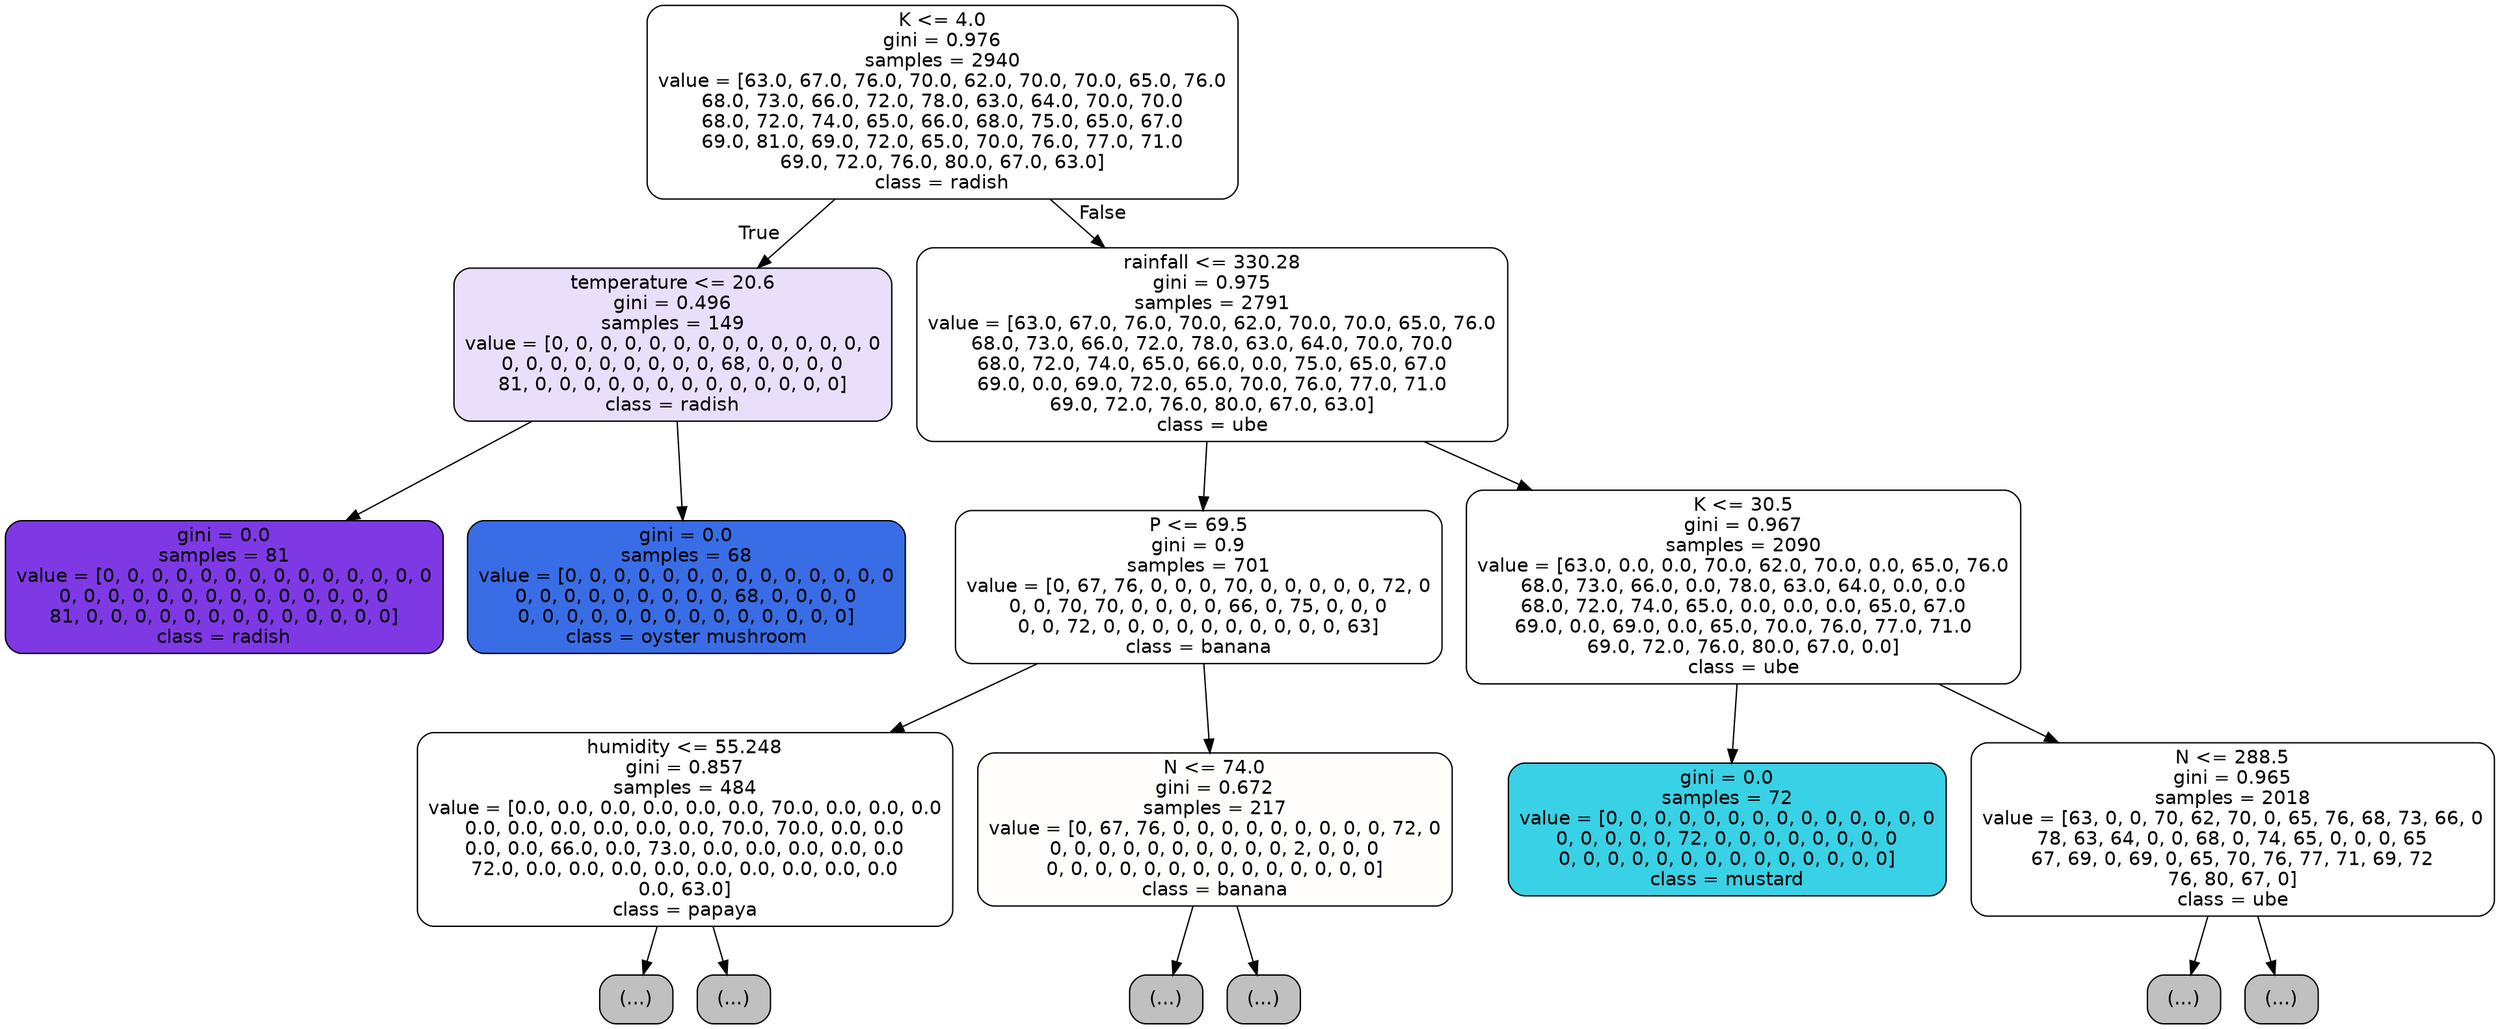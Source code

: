 digraph Tree {
node [shape=box, style="filled, rounded", color="black", fontname="helvetica"] ;
edge [fontname="helvetica"] ;
0 [label="K <= 4.0\ngini = 0.976\nsamples = 2940\nvalue = [63.0, 67.0, 76.0, 70.0, 62.0, 70.0, 70.0, 65.0, 76.0\n68.0, 73.0, 66.0, 72.0, 78.0, 63.0, 64.0, 70.0, 70.0\n68.0, 72.0, 74.0, 65.0, 66.0, 68.0, 75.0, 65.0, 67.0\n69.0, 81.0, 69.0, 72.0, 65.0, 70.0, 76.0, 77.0, 71.0\n69.0, 72.0, 76.0, 80.0, 67.0, 63.0]\nclass = radish", fillcolor="#ffffff"] ;
1 [label="temperature <= 20.6\ngini = 0.496\nsamples = 149\nvalue = [0, 0, 0, 0, 0, 0, 0, 0, 0, 0, 0, 0, 0, 0\n0, 0, 0, 0, 0, 0, 0, 0, 0, 68, 0, 0, 0, 0\n81, 0, 0, 0, 0, 0, 0, 0, 0, 0, 0, 0, 0, 0]\nclass = radish", fillcolor="#eadffb"] ;
0 -> 1 [labeldistance=2.5, labelangle=45, headlabel="True"] ;
2 [label="gini = 0.0\nsamples = 81\nvalue = [0, 0, 0, 0, 0, 0, 0, 0, 0, 0, 0, 0, 0, 0\n0, 0, 0, 0, 0, 0, 0, 0, 0, 0, 0, 0, 0, 0\n81, 0, 0, 0, 0, 0, 0, 0, 0, 0, 0, 0, 0, 0]\nclass = radish", fillcolor="#7e39e5"] ;
1 -> 2 ;
3 [label="gini = 0.0\nsamples = 68\nvalue = [0, 0, 0, 0, 0, 0, 0, 0, 0, 0, 0, 0, 0, 0\n0, 0, 0, 0, 0, 0, 0, 0, 0, 68, 0, 0, 0, 0\n0, 0, 0, 0, 0, 0, 0, 0, 0, 0, 0, 0, 0, 0]\nclass = oyster mushroom", fillcolor="#396de5"] ;
1 -> 3 ;
4 [label="rainfall <= 330.28\ngini = 0.975\nsamples = 2791\nvalue = [63.0, 67.0, 76.0, 70.0, 62.0, 70.0, 70.0, 65.0, 76.0\n68.0, 73.0, 66.0, 72.0, 78.0, 63.0, 64.0, 70.0, 70.0\n68.0, 72.0, 74.0, 65.0, 66.0, 0.0, 75.0, 65.0, 67.0\n69.0, 0.0, 69.0, 72.0, 65.0, 70.0, 76.0, 77.0, 71.0\n69.0, 72.0, 76.0, 80.0, 67.0, 63.0]\nclass = ube", fillcolor="#ffffff"] ;
0 -> 4 [labeldistance=2.5, labelangle=-45, headlabel="False"] ;
5 [label="P <= 69.5\ngini = 0.9\nsamples = 701\nvalue = [0, 67, 76, 0, 0, 0, 70, 0, 0, 0, 0, 0, 72, 0\n0, 0, 70, 70, 0, 0, 0, 0, 66, 0, 75, 0, 0, 0\n0, 0, 72, 0, 0, 0, 0, 0, 0, 0, 0, 0, 0, 63]\nclass = banana", fillcolor="#ffffff"] ;
4 -> 5 ;
6 [label="humidity <= 55.248\ngini = 0.857\nsamples = 484\nvalue = [0.0, 0.0, 0.0, 0.0, 0.0, 0.0, 70.0, 0.0, 0.0, 0.0\n0.0, 0.0, 0.0, 0.0, 0.0, 0.0, 70.0, 70.0, 0.0, 0.0\n0.0, 0.0, 66.0, 0.0, 73.0, 0.0, 0.0, 0.0, 0.0, 0.0\n72.0, 0.0, 0.0, 0.0, 0.0, 0.0, 0.0, 0.0, 0.0, 0.0\n0.0, 63.0]\nclass = papaya", fillcolor="#ffffff"] ;
5 -> 6 ;
7 [label="(...)", fillcolor="#C0C0C0"] ;
6 -> 7 ;
8 [label="(...)", fillcolor="#C0C0C0"] ;
6 -> 8 ;
11 [label="N <= 74.0\ngini = 0.672\nsamples = 217\nvalue = [0, 67, 76, 0, 0, 0, 0, 0, 0, 0, 0, 0, 72, 0\n0, 0, 0, 0, 0, 0, 0, 0, 0, 0, 2, 0, 0, 0\n0, 0, 0, 0, 0, 0, 0, 0, 0, 0, 0, 0, 0, 0]\nclass = banana", fillcolor="#fefdfa"] ;
5 -> 11 ;
12 [label="(...)", fillcolor="#C0C0C0"] ;
11 -> 12 ;
15 [label="(...)", fillcolor="#C0C0C0"] ;
11 -> 15 ;
16 [label="K <= 30.5\ngini = 0.967\nsamples = 2090\nvalue = [63.0, 0.0, 0.0, 70.0, 62.0, 70.0, 0.0, 65.0, 76.0\n68.0, 73.0, 66.0, 0.0, 78.0, 63.0, 64.0, 0.0, 0.0\n68.0, 72.0, 74.0, 65.0, 0.0, 0.0, 0.0, 65.0, 67.0\n69.0, 0.0, 69.0, 0.0, 65.0, 70.0, 76.0, 77.0, 71.0\n69.0, 72.0, 76.0, 80.0, 67.0, 0.0]\nclass = ube", fillcolor="#ffffff"] ;
4 -> 16 ;
17 [label="gini = 0.0\nsamples = 72\nvalue = [0, 0, 0, 0, 0, 0, 0, 0, 0, 0, 0, 0, 0, 0\n0, 0, 0, 0, 0, 72, 0, 0, 0, 0, 0, 0, 0, 0\n0, 0, 0, 0, 0, 0, 0, 0, 0, 0, 0, 0, 0, 0]\nclass = mustard", fillcolor="#39d1e5"] ;
16 -> 17 ;
18 [label="N <= 288.5\ngini = 0.965\nsamples = 2018\nvalue = [63, 0, 0, 70, 62, 70, 0, 65, 76, 68, 73, 66, 0\n78, 63, 64, 0, 0, 68, 0, 74, 65, 0, 0, 0, 65\n67, 69, 0, 69, 0, 65, 70, 76, 77, 71, 69, 72\n76, 80, 67, 0]\nclass = ube", fillcolor="#ffffff"] ;
16 -> 18 ;
19 [label="(...)", fillcolor="#C0C0C0"] ;
18 -> 19 ;
22 [label="(...)", fillcolor="#C0C0C0"] ;
18 -> 22 ;
}